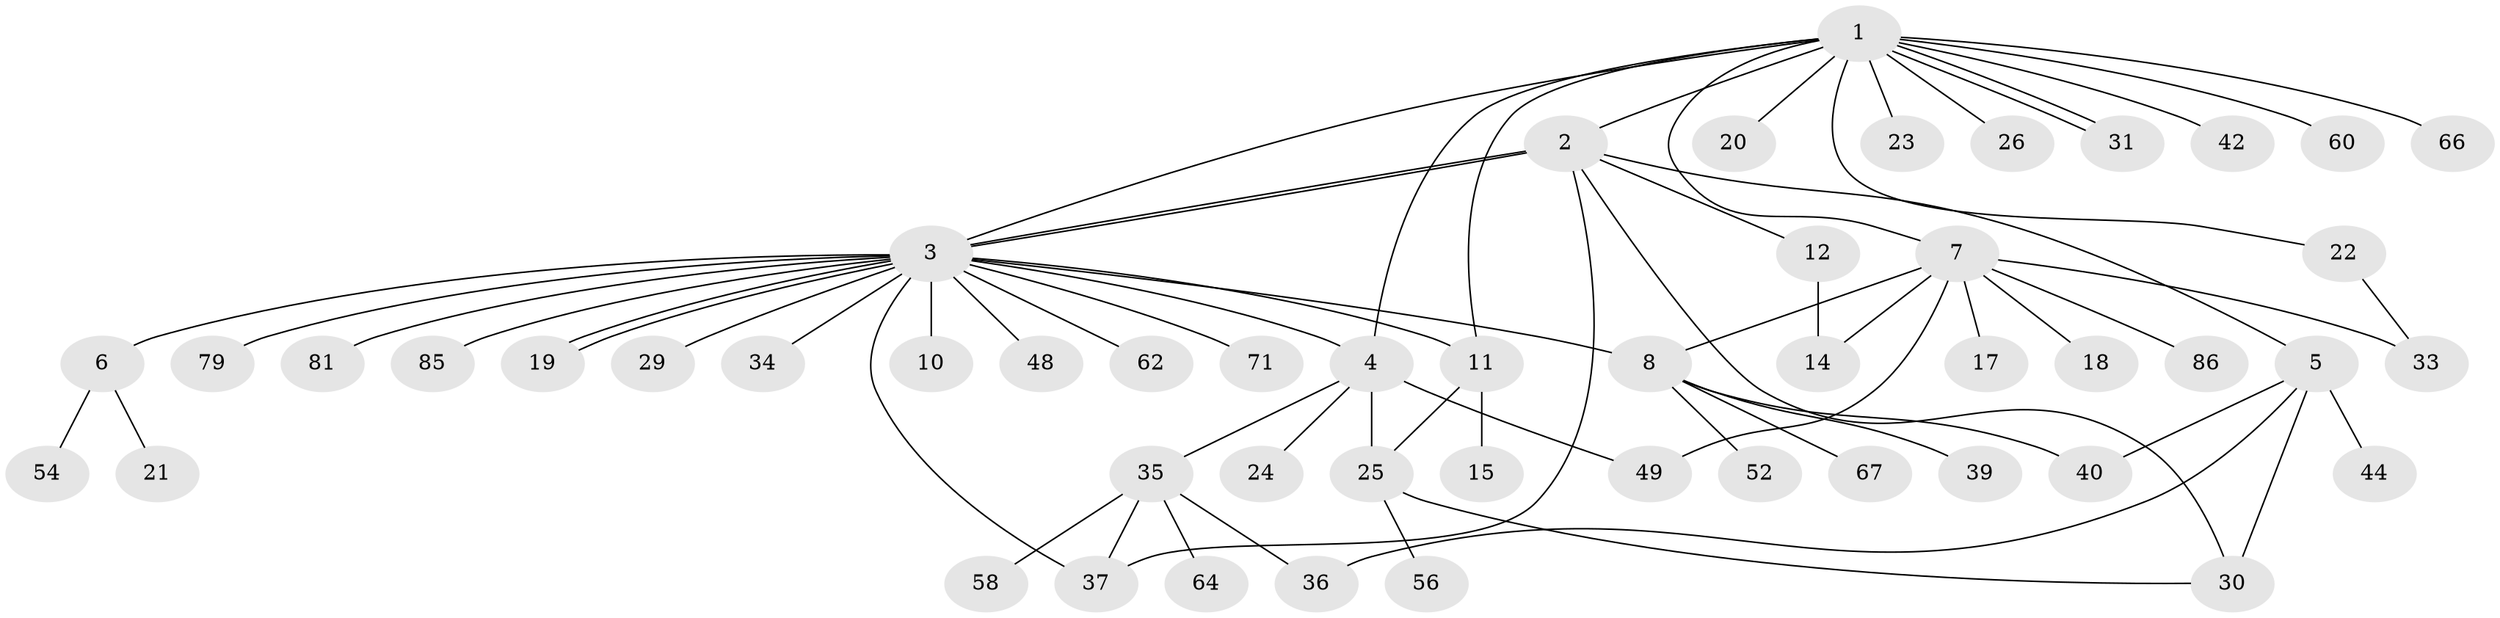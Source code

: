 // original degree distribution, {14: 0.011627906976744186, 9: 0.011627906976744186, 19: 0.011627906976744186, 6: 0.023255813953488372, 4: 0.05813953488372093, 5: 0.03488372093023256, 8: 0.011627906976744186, 1: 0.5348837209302325, 2: 0.19767441860465115, 3: 0.10465116279069768}
// Generated by graph-tools (version 1.1) at 2025/18/03/04/25 18:18:29]
// undirected, 51 vertices, 67 edges
graph export_dot {
graph [start="1"]
  node [color=gray90,style=filled];
  1;
  2 [super="+9+55"];
  3;
  4;
  5 [super="+41+70"];
  6 [super="+76+77"];
  7;
  8 [super="+32"];
  10;
  11 [super="+46+28+13"];
  12;
  14 [super="+78+53"];
  15 [super="+16"];
  17;
  18;
  19;
  20;
  21;
  22;
  23;
  24 [super="+72"];
  25 [super="+27+84"];
  26;
  29;
  30;
  31 [super="+69+45"];
  33 [super="+50"];
  34;
  35;
  36;
  37 [super="+38+43+61"];
  39;
  40 [super="+51"];
  42;
  44 [super="+47"];
  48;
  49 [super="+80"];
  52;
  54;
  56;
  58 [super="+82+65+73"];
  60;
  62;
  64 [super="+68"];
  66;
  67;
  71;
  79;
  81;
  85;
  86;
  1 -- 2;
  1 -- 3;
  1 -- 4;
  1 -- 7;
  1 -- 20;
  1 -- 22;
  1 -- 23;
  1 -- 26;
  1 -- 31;
  1 -- 31;
  1 -- 42;
  1 -- 60;
  1 -- 66;
  1 -- 11;
  2 -- 3;
  2 -- 3;
  2 -- 5;
  2 -- 12;
  2 -- 30;
  2 -- 37;
  3 -- 4;
  3 -- 6;
  3 -- 10;
  3 -- 11;
  3 -- 19;
  3 -- 19;
  3 -- 29;
  3 -- 34;
  3 -- 37;
  3 -- 48;
  3 -- 62;
  3 -- 71;
  3 -- 79;
  3 -- 81;
  3 -- 85;
  3 -- 8;
  4 -- 24;
  4 -- 25;
  4 -- 35;
  4 -- 49;
  5 -- 40;
  5 -- 44;
  5 -- 30;
  5 -- 36;
  6 -- 21;
  6 -- 54;
  7 -- 8;
  7 -- 17;
  7 -- 18;
  7 -- 33;
  7 -- 86;
  7 -- 49;
  7 -- 14;
  8 -- 52;
  8 -- 67;
  8 -- 40;
  8 -- 39;
  11 -- 15;
  11 -- 25;
  12 -- 14;
  22 -- 33;
  25 -- 56;
  25 -- 30;
  35 -- 36;
  35 -- 58;
  35 -- 64;
  35 -- 37;
}
